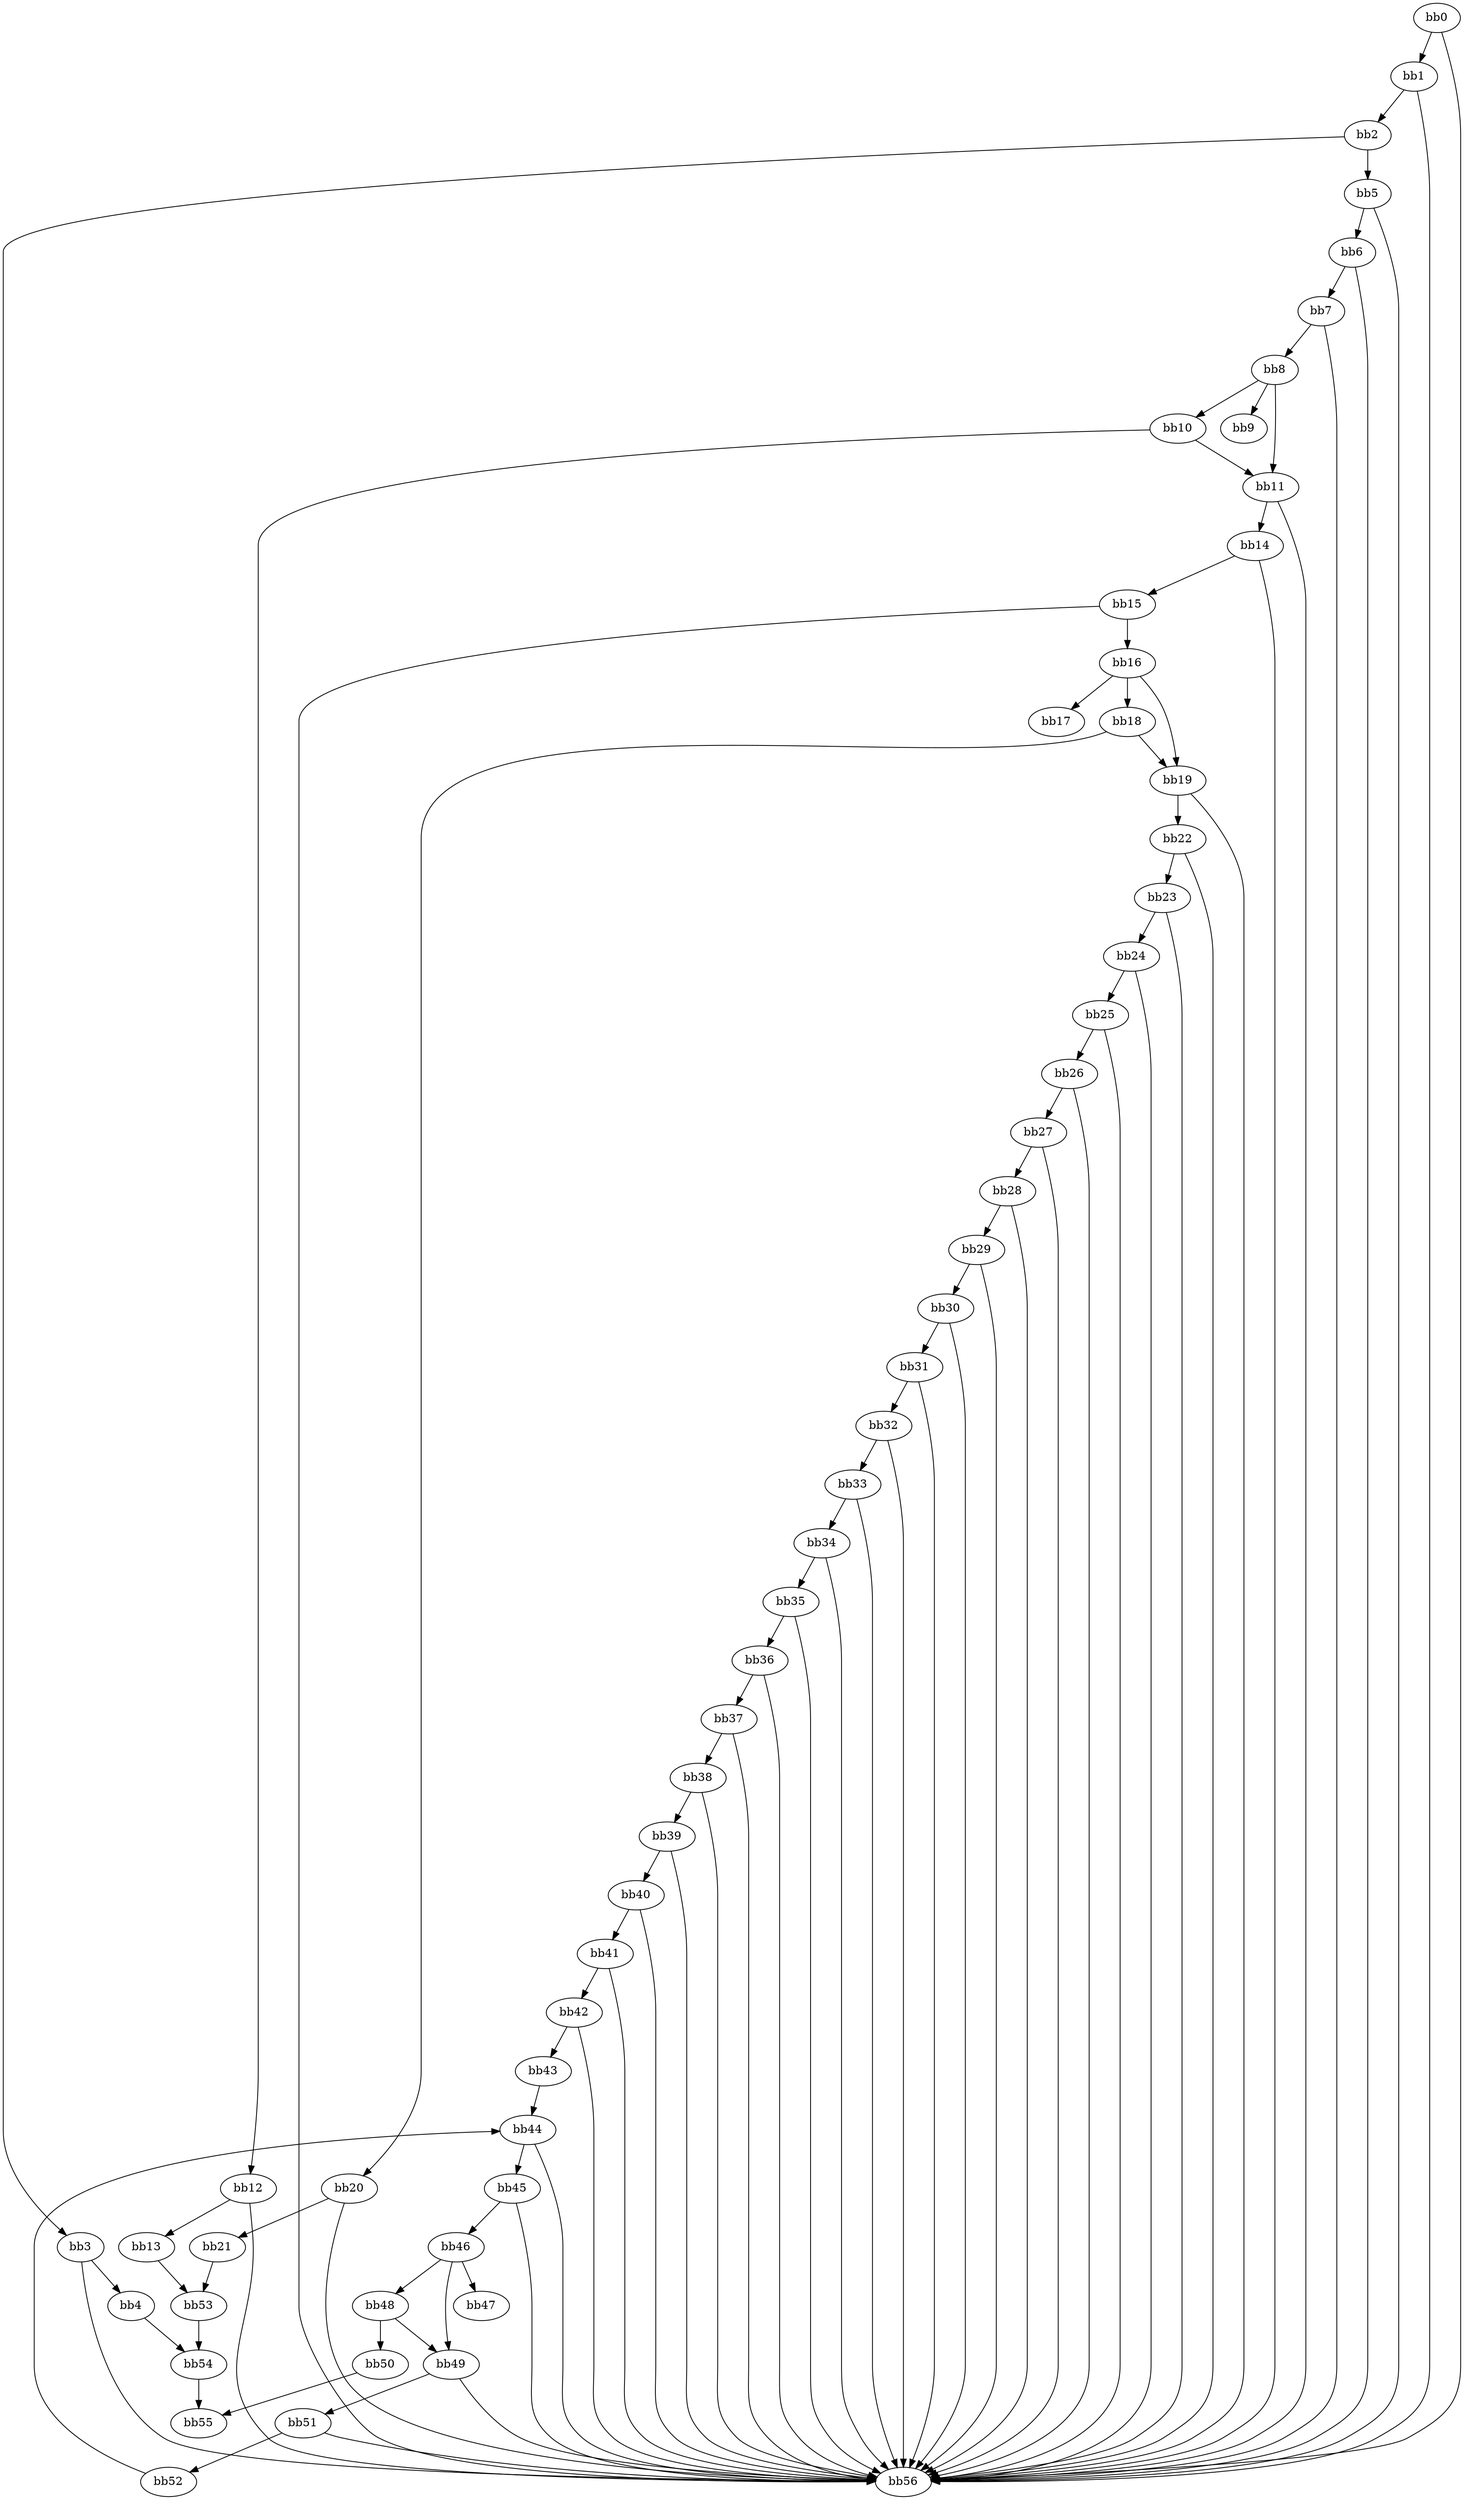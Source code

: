 digraph {
    0 [ label = "bb0\l" ]
    1 [ label = "bb1\l" ]
    2 [ label = "bb2\l" ]
    3 [ label = "bb3\l" ]
    4 [ label = "bb4\l" ]
    5 [ label = "bb5\l" ]
    6 [ label = "bb6\l" ]
    7 [ label = "bb7\l" ]
    8 [ label = "bb8\l" ]
    9 [ label = "bb9\l" ]
    10 [ label = "bb10\l" ]
    11 [ label = "bb11\l" ]
    12 [ label = "bb12\l" ]
    13 [ label = "bb13\l" ]
    14 [ label = "bb14\l" ]
    15 [ label = "bb15\l" ]
    16 [ label = "bb16\l" ]
    17 [ label = "bb17\l" ]
    18 [ label = "bb18\l" ]
    19 [ label = "bb19\l" ]
    20 [ label = "bb20\l" ]
    21 [ label = "bb21\l" ]
    22 [ label = "bb22\l" ]
    23 [ label = "bb23\l" ]
    24 [ label = "bb24\l" ]
    25 [ label = "bb25\l" ]
    26 [ label = "bb26\l" ]
    27 [ label = "bb27\l" ]
    28 [ label = "bb28\l" ]
    29 [ label = "bb29\l" ]
    30 [ label = "bb30\l" ]
    31 [ label = "bb31\l" ]
    32 [ label = "bb32\l" ]
    33 [ label = "bb33\l" ]
    34 [ label = "bb34\l" ]
    35 [ label = "bb35\l" ]
    36 [ label = "bb36\l" ]
    37 [ label = "bb37\l" ]
    38 [ label = "bb38\l" ]
    39 [ label = "bb39\l" ]
    40 [ label = "bb40\l" ]
    41 [ label = "bb41\l" ]
    42 [ label = "bb42\l" ]
    43 [ label = "bb43\l" ]
    44 [ label = "bb44\l" ]
    45 [ label = "bb45\l" ]
    46 [ label = "bb46\l" ]
    47 [ label = "bb47\l" ]
    48 [ label = "bb48\l" ]
    49 [ label = "bb49\l" ]
    50 [ label = "bb50\l" ]
    51 [ label = "bb51\l" ]
    52 [ label = "bb52\l" ]
    53 [ label = "bb53\l" ]
    54 [ label = "bb54\l" ]
    55 [ label = "bb55\l" ]
    56 [ label = "bb56\l" ]
    0 -> 1 [ ]
    0 -> 56 [ ]
    1 -> 2 [ ]
    1 -> 56 [ ]
    2 -> 3 [ ]
    2 -> 5 [ ]
    3 -> 4 [ ]
    3 -> 56 [ ]
    4 -> 54 [ ]
    5 -> 6 [ ]
    5 -> 56 [ ]
    6 -> 7 [ ]
    6 -> 56 [ ]
    7 -> 8 [ ]
    7 -> 56 [ ]
    8 -> 9 [ ]
    8 -> 10 [ ]
    8 -> 11 [ ]
    10 -> 11 [ ]
    10 -> 12 [ ]
    11 -> 14 [ ]
    11 -> 56 [ ]
    12 -> 13 [ ]
    12 -> 56 [ ]
    13 -> 53 [ ]
    14 -> 15 [ ]
    14 -> 56 [ ]
    15 -> 16 [ ]
    15 -> 56 [ ]
    16 -> 17 [ ]
    16 -> 18 [ ]
    16 -> 19 [ ]
    18 -> 19 [ ]
    18 -> 20 [ ]
    19 -> 22 [ ]
    19 -> 56 [ ]
    20 -> 21 [ ]
    20 -> 56 [ ]
    21 -> 53 [ ]
    22 -> 23 [ ]
    22 -> 56 [ ]
    23 -> 24 [ ]
    23 -> 56 [ ]
    24 -> 25 [ ]
    24 -> 56 [ ]
    25 -> 26 [ ]
    25 -> 56 [ ]
    26 -> 27 [ ]
    26 -> 56 [ ]
    27 -> 28 [ ]
    27 -> 56 [ ]
    28 -> 29 [ ]
    28 -> 56 [ ]
    29 -> 30 [ ]
    29 -> 56 [ ]
    30 -> 31 [ ]
    30 -> 56 [ ]
    31 -> 32 [ ]
    31 -> 56 [ ]
    32 -> 33 [ ]
    32 -> 56 [ ]
    33 -> 34 [ ]
    33 -> 56 [ ]
    34 -> 35 [ ]
    34 -> 56 [ ]
    35 -> 36 [ ]
    35 -> 56 [ ]
    36 -> 37 [ ]
    36 -> 56 [ ]
    37 -> 38 [ ]
    37 -> 56 [ ]
    38 -> 39 [ ]
    38 -> 56 [ ]
    39 -> 40 [ ]
    39 -> 56 [ ]
    40 -> 41 [ ]
    40 -> 56 [ ]
    41 -> 42 [ ]
    41 -> 56 [ ]
    42 -> 43 [ ]
    42 -> 56 [ ]
    43 -> 44 [ ]
    44 -> 45 [ ]
    44 -> 56 [ ]
    45 -> 46 [ ]
    45 -> 56 [ ]
    46 -> 47 [ ]
    46 -> 48 [ ]
    46 -> 49 [ ]
    48 -> 49 [ ]
    48 -> 50 [ ]
    49 -> 51 [ ]
    49 -> 56 [ ]
    50 -> 55 [ ]
    51 -> 52 [ ]
    51 -> 56 [ ]
    52 -> 44 [ ]
    53 -> 54 [ ]
    54 -> 55 [ ]
}

